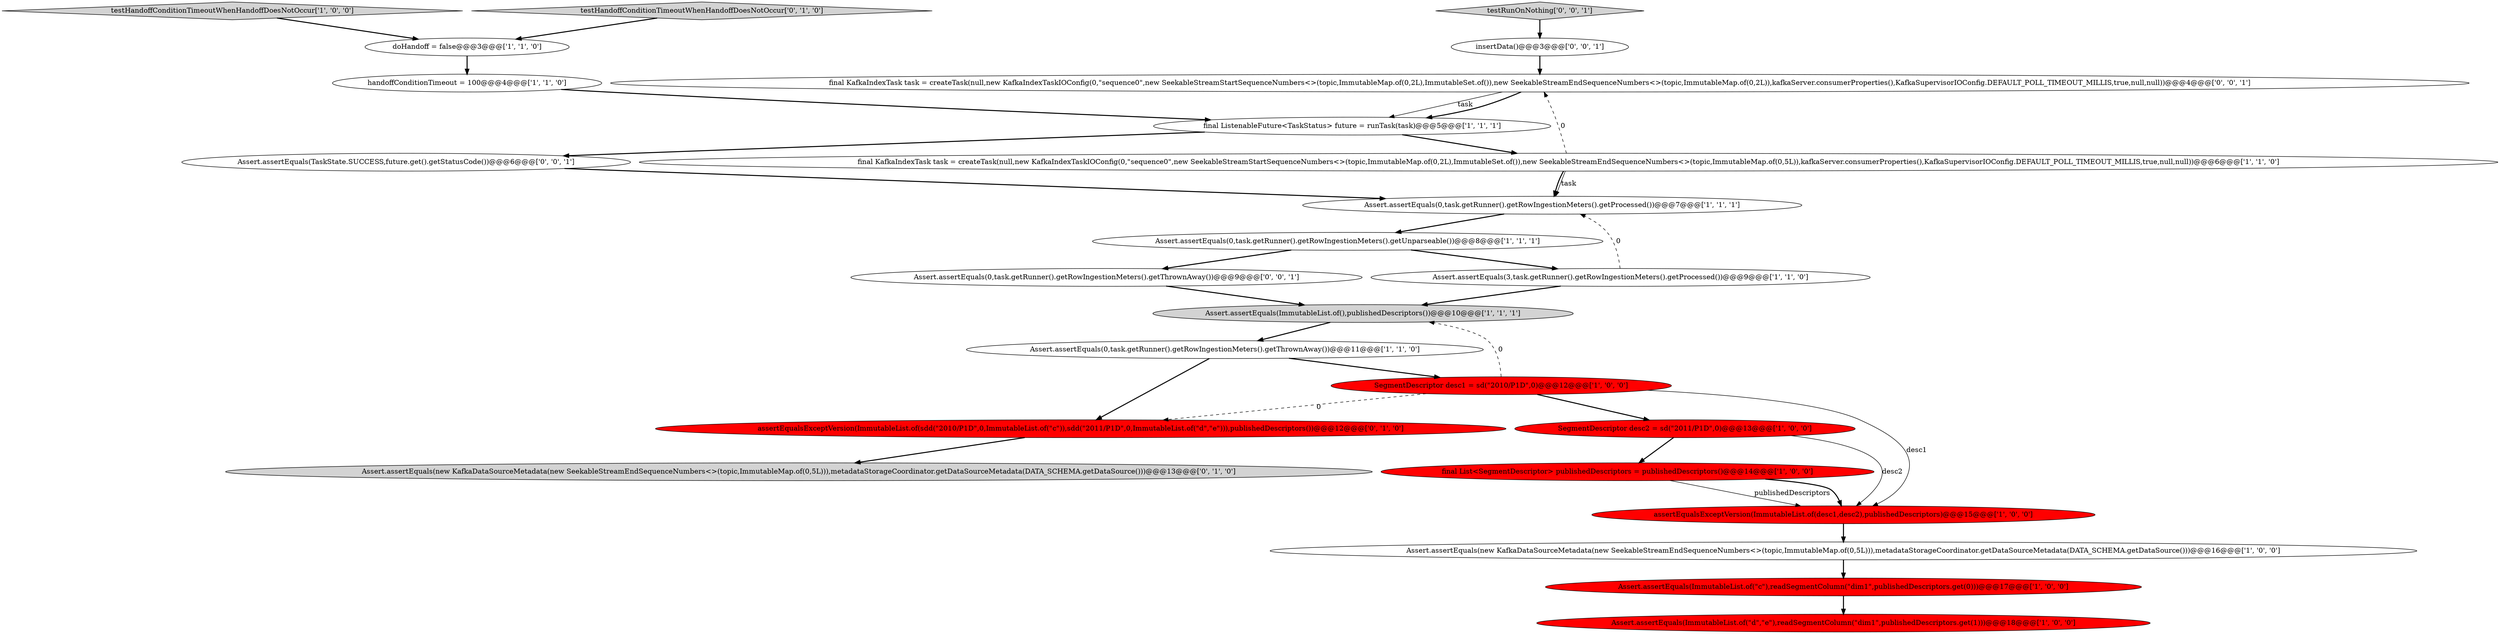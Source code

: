 digraph {
20 [style = filled, label = "final KafkaIndexTask task = createTask(null,new KafkaIndexTaskIOConfig(0,\"sequence0\",new SeekableStreamStartSequenceNumbers<>(topic,ImmutableMap.of(0,2L),ImmutableSet.of()),new SeekableStreamEndSequenceNumbers<>(topic,ImmutableMap.of(0,2L)),kafkaServer.consumerProperties(),KafkaSupervisorIOConfig.DEFAULT_POLL_TIMEOUT_MILLIS,true,null,null))@@@4@@@['0', '0', '1']", fillcolor = white, shape = ellipse image = "AAA0AAABBB3BBB"];
10 [style = filled, label = "testHandoffConditionTimeoutWhenHandoffDoesNotOccur['1', '0', '0']", fillcolor = lightgray, shape = diamond image = "AAA0AAABBB1BBB"];
16 [style = filled, label = "Assert.assertEquals(0,task.getRunner().getRowIngestionMeters().getProcessed())@@@7@@@['1', '1', '1']", fillcolor = white, shape = ellipse image = "AAA0AAABBB1BBB"];
24 [style = filled, label = "Assert.assertEquals(TaskState.SUCCESS,future.get().getStatusCode())@@@6@@@['0', '0', '1']", fillcolor = white, shape = ellipse image = "AAA0AAABBB3BBB"];
1 [style = filled, label = "doHandoff = false@@@3@@@['1', '1', '0']", fillcolor = white, shape = ellipse image = "AAA0AAABBB1BBB"];
23 [style = filled, label = "insertData()@@@3@@@['0', '0', '1']", fillcolor = white, shape = ellipse image = "AAA0AAABBB3BBB"];
19 [style = filled, label = "Assert.assertEquals(new KafkaDataSourceMetadata(new SeekableStreamEndSequenceNumbers<>(topic,ImmutableMap.of(0,5L))),metadataStorageCoordinator.getDataSourceMetadata(DATA_SCHEMA.getDataSource()))@@@13@@@['0', '1', '0']", fillcolor = lightgray, shape = ellipse image = "AAA0AAABBB2BBB"];
4 [style = filled, label = "final ListenableFuture<TaskStatus> future = runTask(task)@@@5@@@['1', '1', '1']", fillcolor = white, shape = ellipse image = "AAA0AAABBB1BBB"];
2 [style = filled, label = "Assert.assertEquals(new KafkaDataSourceMetadata(new SeekableStreamEndSequenceNumbers<>(topic,ImmutableMap.of(0,5L))),metadataStorageCoordinator.getDataSourceMetadata(DATA_SCHEMA.getDataSource()))@@@16@@@['1', '0', '0']", fillcolor = white, shape = ellipse image = "AAA0AAABBB1BBB"];
11 [style = filled, label = "Assert.assertEquals(0,task.getRunner().getRowIngestionMeters().getThrownAway())@@@11@@@['1', '1', '0']", fillcolor = white, shape = ellipse image = "AAA0AAABBB1BBB"];
13 [style = filled, label = "final KafkaIndexTask task = createTask(null,new KafkaIndexTaskIOConfig(0,\"sequence0\",new SeekableStreamStartSequenceNumbers<>(topic,ImmutableMap.of(0,2L),ImmutableSet.of()),new SeekableStreamEndSequenceNumbers<>(topic,ImmutableMap.of(0,5L)),kafkaServer.consumerProperties(),KafkaSupervisorIOConfig.DEFAULT_POLL_TIMEOUT_MILLIS,true,null,null))@@@6@@@['1', '1', '0']", fillcolor = white, shape = ellipse image = "AAA0AAABBB1BBB"];
15 [style = filled, label = "Assert.assertEquals(ImmutableList.of(\"d\",\"e\"),readSegmentColumn(\"dim1\",publishedDescriptors.get(1)))@@@18@@@['1', '0', '0']", fillcolor = red, shape = ellipse image = "AAA1AAABBB1BBB"];
9 [style = filled, label = "Assert.assertEquals(ImmutableList.of(),publishedDescriptors())@@@10@@@['1', '1', '1']", fillcolor = lightgray, shape = ellipse image = "AAA0AAABBB1BBB"];
6 [style = filled, label = "Assert.assertEquals(ImmutableList.of(\"c\"),readSegmentColumn(\"dim1\",publishedDescriptors.get(0)))@@@17@@@['1', '0', '0']", fillcolor = red, shape = ellipse image = "AAA1AAABBB1BBB"];
8 [style = filled, label = "Assert.assertEquals(0,task.getRunner().getRowIngestionMeters().getUnparseable())@@@8@@@['1', '1', '1']", fillcolor = white, shape = ellipse image = "AAA0AAABBB1BBB"];
7 [style = filled, label = "handoffConditionTimeout = 100@@@4@@@['1', '1', '0']", fillcolor = white, shape = ellipse image = "AAA0AAABBB1BBB"];
5 [style = filled, label = "SegmentDescriptor desc1 = sd(\"2010/P1D\",0)@@@12@@@['1', '0', '0']", fillcolor = red, shape = ellipse image = "AAA1AAABBB1BBB"];
21 [style = filled, label = "testRunOnNothing['0', '0', '1']", fillcolor = lightgray, shape = diamond image = "AAA0AAABBB3BBB"];
12 [style = filled, label = "SegmentDescriptor desc2 = sd(\"2011/P1D\",0)@@@13@@@['1', '0', '0']", fillcolor = red, shape = ellipse image = "AAA1AAABBB1BBB"];
14 [style = filled, label = "Assert.assertEquals(3,task.getRunner().getRowIngestionMeters().getProcessed())@@@9@@@['1', '1', '0']", fillcolor = white, shape = ellipse image = "AAA0AAABBB1BBB"];
0 [style = filled, label = "assertEqualsExceptVersion(ImmutableList.of(desc1,desc2),publishedDescriptors)@@@15@@@['1', '0', '0']", fillcolor = red, shape = ellipse image = "AAA1AAABBB1BBB"];
22 [style = filled, label = "Assert.assertEquals(0,task.getRunner().getRowIngestionMeters().getThrownAway())@@@9@@@['0', '0', '1']", fillcolor = white, shape = ellipse image = "AAA0AAABBB3BBB"];
3 [style = filled, label = "final List<SegmentDescriptor> publishedDescriptors = publishedDescriptors()@@@14@@@['1', '0', '0']", fillcolor = red, shape = ellipse image = "AAA1AAABBB1BBB"];
18 [style = filled, label = "assertEqualsExceptVersion(ImmutableList.of(sdd(\"2010/P1D\",0,ImmutableList.of(\"c\")),sdd(\"2011/P1D\",0,ImmutableList.of(\"d\",\"e\"))),publishedDescriptors())@@@12@@@['0', '1', '0']", fillcolor = red, shape = ellipse image = "AAA1AAABBB2BBB"];
17 [style = filled, label = "testHandoffConditionTimeoutWhenHandoffDoesNotOccur['0', '1', '0']", fillcolor = lightgray, shape = diamond image = "AAA0AAABBB2BBB"];
23->20 [style = bold, label=""];
4->24 [style = bold, label=""];
9->11 [style = bold, label=""];
17->1 [style = bold, label=""];
16->8 [style = bold, label=""];
2->6 [style = bold, label=""];
13->20 [style = dashed, label="0"];
0->2 [style = bold, label=""];
4->13 [style = bold, label=""];
22->9 [style = bold, label=""];
20->4 [style = solid, label="task"];
18->19 [style = bold, label=""];
3->0 [style = solid, label="publishedDescriptors"];
8->14 [style = bold, label=""];
5->9 [style = dashed, label="0"];
12->0 [style = solid, label="desc2"];
7->4 [style = bold, label=""];
5->18 [style = dashed, label="0"];
1->7 [style = bold, label=""];
13->16 [style = bold, label=""];
11->18 [style = bold, label=""];
6->15 [style = bold, label=""];
3->0 [style = bold, label=""];
20->4 [style = bold, label=""];
8->22 [style = bold, label=""];
13->16 [style = solid, label="task"];
24->16 [style = bold, label=""];
11->5 [style = bold, label=""];
5->0 [style = solid, label="desc1"];
5->12 [style = bold, label=""];
14->9 [style = bold, label=""];
12->3 [style = bold, label=""];
14->16 [style = dashed, label="0"];
10->1 [style = bold, label=""];
21->23 [style = bold, label=""];
}
